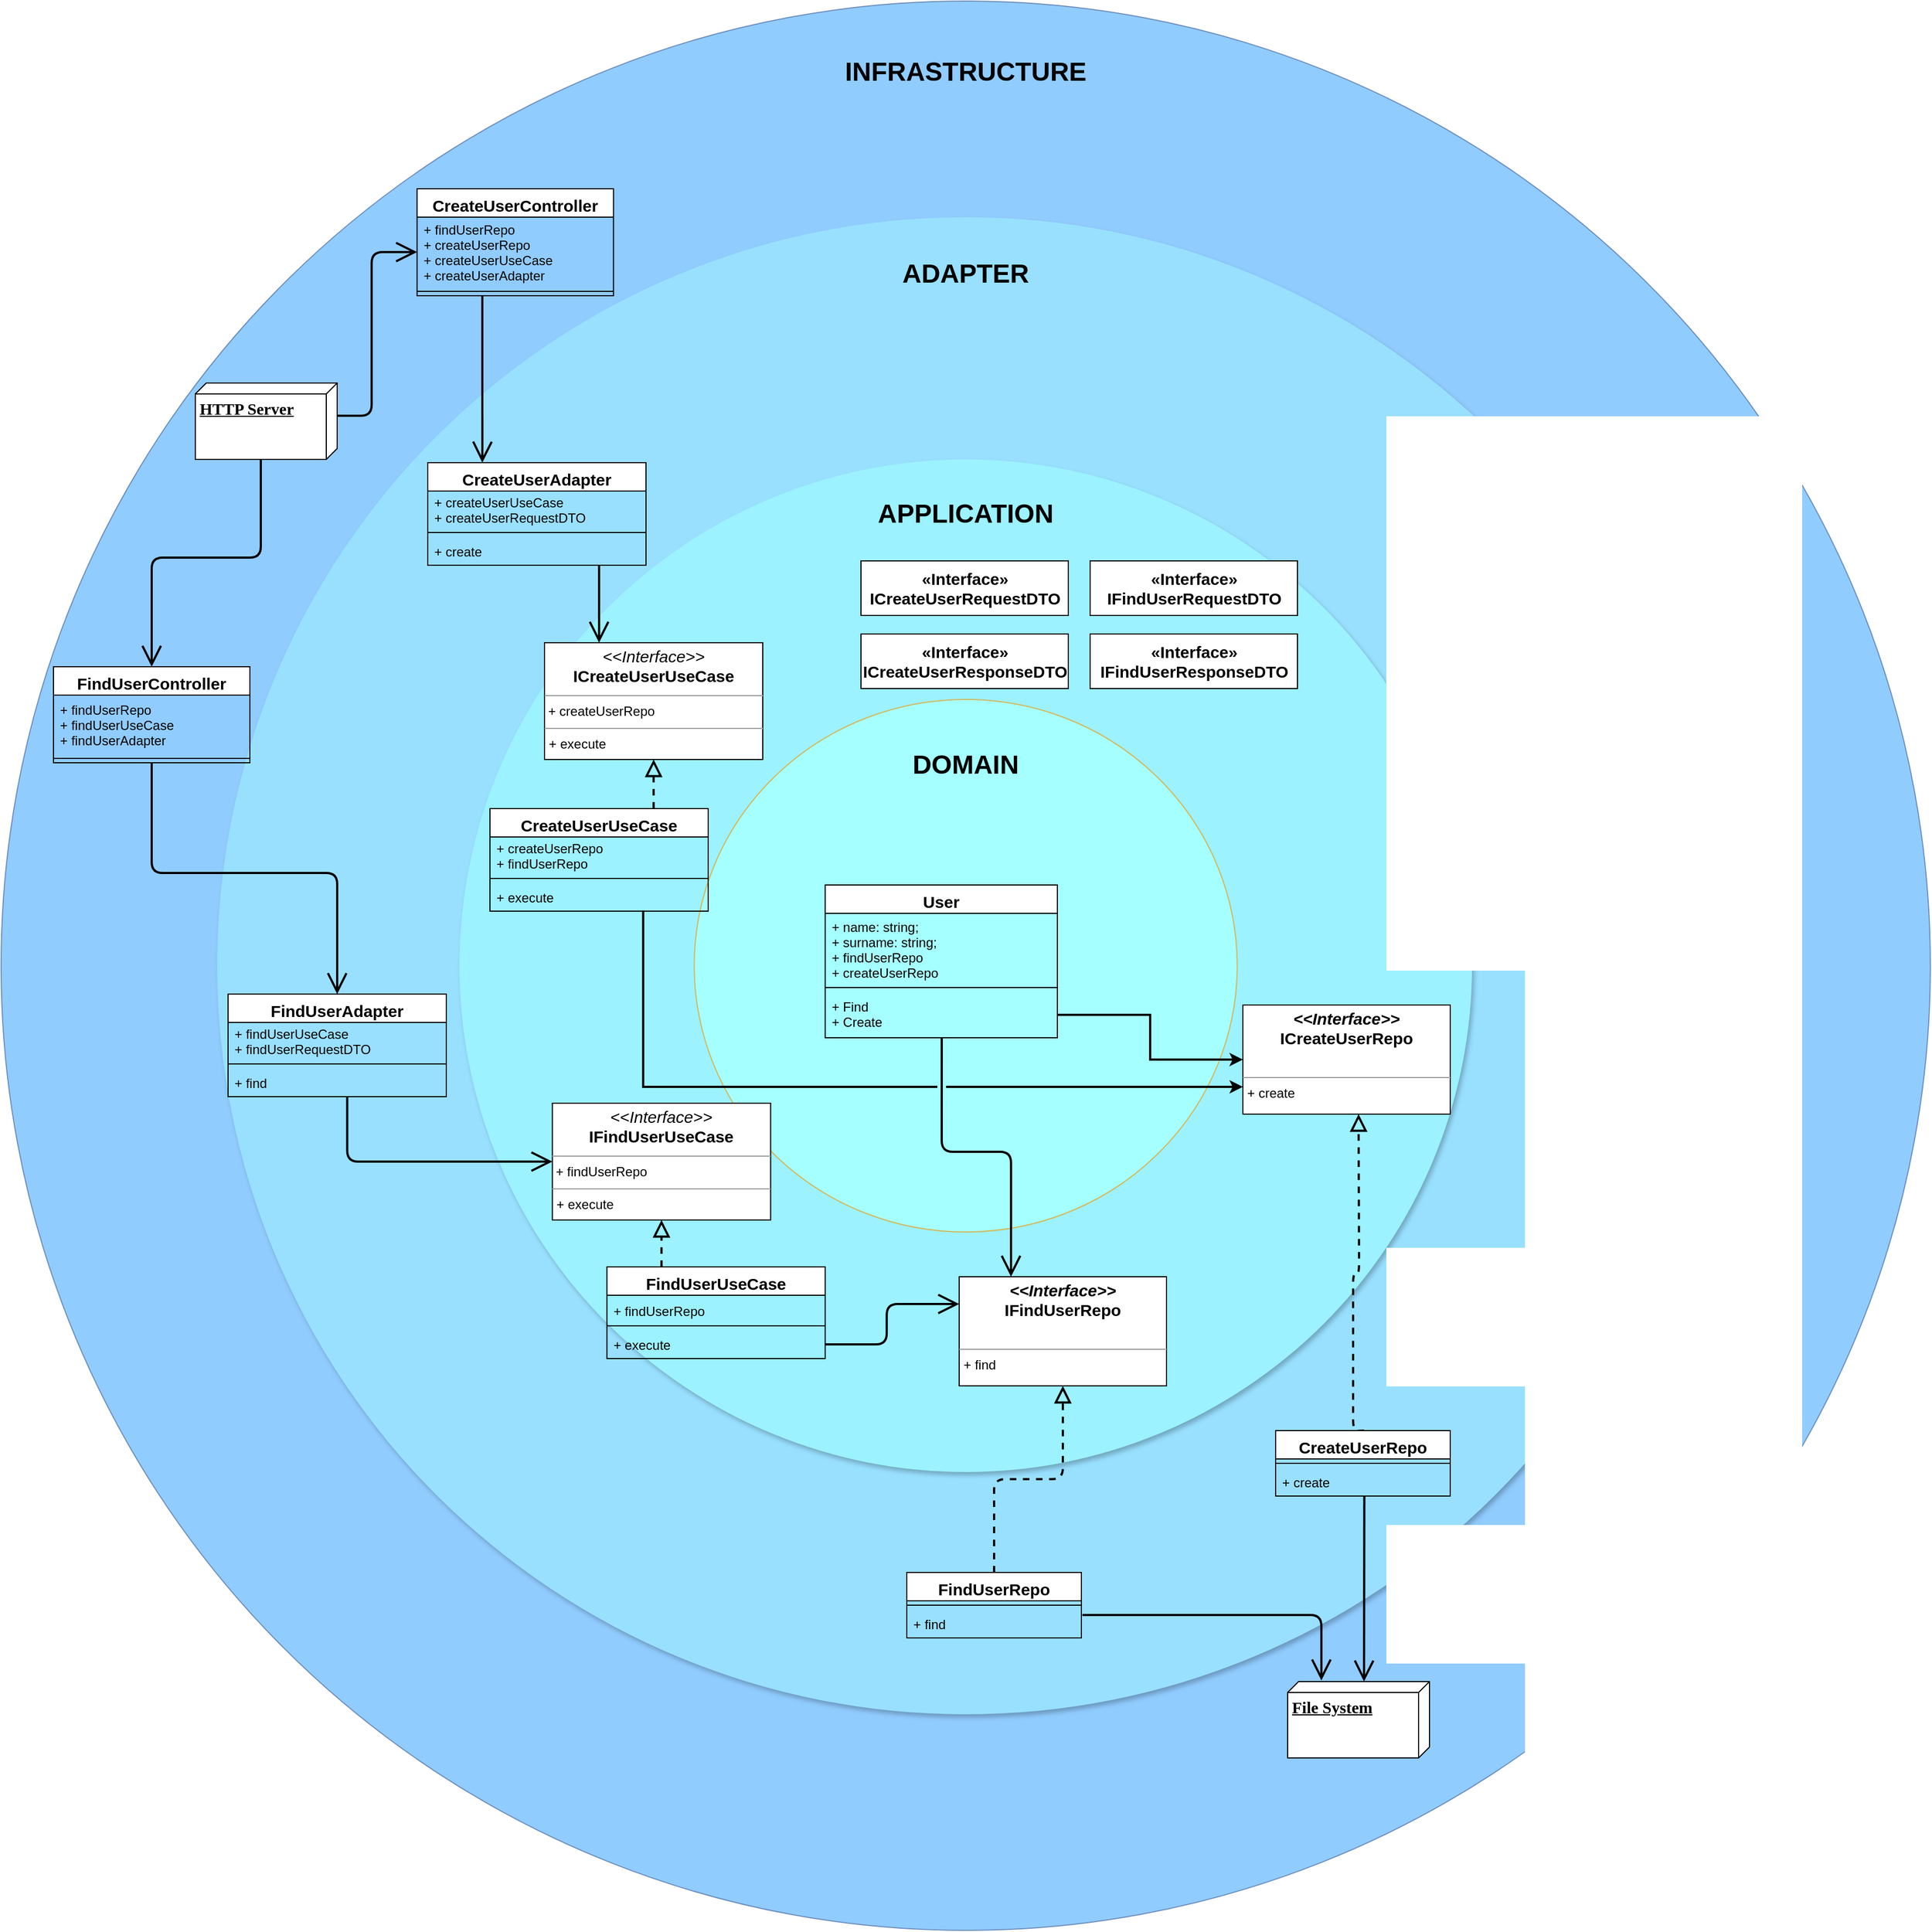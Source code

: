 <mxfile version="13.2.4" type="device"><diagram name="Page-1" id="42789a77-a242-8287-6e28-9cd8cfd52e62"><mxGraphModel dx="1877" dy="1405" grid="1" gridSize="10" guides="1" tooltips="1" connect="1" arrows="1" fold="1" page="1" pageScale="1" pageWidth="1100" pageHeight="850" background="#ffffff" math="0" shadow="0"><root><mxCell id="0"/><mxCell id="1" parent="0"/><mxCell id="o734au2BCI9ecEpmHBk2-1" value="" style="ellipse;whiteSpace=wrap;html=1;fillColor=#91CCFF;strokeColor=#6c8ebf;movable=0;resizable=0;rotatable=0;deletable=0;editable=0;connectable=0;" parent="1" vertex="1"><mxGeometry x="-358" y="-460" width="1768" height="1768" as="geometry"/></mxCell><mxCell id="YyBKXNyr5iHtECvzSVYQ-1" value="" style="ellipse;whiteSpace=wrap;html=1;fillColor=#99E0FF;strokeColor=none;movable=0;resizable=0;rotatable=0;deletable=0;editable=0;connectable=0;gradientColor=none;shadow=1;" parent="1" vertex="1"><mxGeometry x="-160.0" y="-262.0" width="1372" height="1372" as="geometry"/></mxCell><mxCell id="o734au2BCI9ecEpmHBk2-2" value="" style="ellipse;whiteSpace=wrap;html=1;fillColor=#9CF2FF;strokeColor=none;movable=0;resizable=0;rotatable=0;deletable=0;editable=0;connectable=0;gradientColor=none;shadow=1;" parent="1" vertex="1"><mxGeometry x="62.0" y="-40.0" width="928" height="928" as="geometry"/></mxCell><mxCell id="o734au2BCI9ecEpmHBk2-3" value="" style="ellipse;whiteSpace=wrap;html=1;fillColor=#A6FFFF;strokeColor=#d6b656;movable=0;resizable=0;rotatable=0;deletable=0;editable=0;connectable=0;" parent="1" vertex="1"><mxGeometry x="277.21" y="179.995" width="497.58" height="488.01" as="geometry"/></mxCell><mxCell id="o734au2BCI9ecEpmHBk2-14" value="&lt;b&gt;&lt;font style=&quot;font-size: 24px&quot;&gt;DOMAIN&lt;/font&gt;&lt;/b&gt;" style="text;html=1;strokeColor=none;fillColor=none;align=center;verticalAlign=middle;whiteSpace=wrap;rounded=0;" parent="1" vertex="1"><mxGeometry x="422.0" y="210" width="208" height="60" as="geometry"/></mxCell><mxCell id="fRrWs5eCOjbSeW_N8ogY-36" value="" style="endArrow=block;html=1;strokeWidth=2;fontSize=15;exitX=0.5;exitY=0;exitDx=0;exitDy=0;edgeStyle=orthogonalEdgeStyle;endFill=0;endSize=11;jumpStyle=gap;dashed=1;" parent="1" edge="1"><mxGeometry width="50" height="50" relative="1" as="geometry"><mxPoint x="891" y="850" as="sourcePoint"/><mxPoint x="886" y="560" as="targetPoint"/></mxGeometry></mxCell><mxCell id="fRrWs5eCOjbSeW_N8ogY-48" style="edgeStyle=orthogonalEdgeStyle;rounded=1;html=1;labelBackgroundColor=none;startArrow=none;startFill=0;startSize=5;endArrow=open;endFill=0;endSize=15;jettySize=auto;orthogonalLoop=1;strokeWidth=2;fontFamily=Verdana;fontSize=8;jumpStyle=gap;jumpSize=10;entryX=0;entryY=0.5;entryDx=0;entryDy=0;exitX=0;exitY=0;exitDx=30;exitDy=0;exitPerimeter=0;" parent="1" source="fRrWs5eCOjbSeW_N8ogY-56" target="fRrWs5eCOjbSeW_N8ogY-38" edge="1"><mxGeometry relative="1" as="geometry"><mxPoint x="-68.32" y="-23.324" as="sourcePoint"/><mxPoint x="-70" y="-201.0" as="targetPoint"/></mxGeometry></mxCell><mxCell id="fRrWs5eCOjbSeW_N8ogY-52" value="&lt;b&gt;&lt;font style=&quot;font-size: 24px&quot;&gt;APPLICATION&lt;/font&gt;&lt;/b&gt;" style="text;html=1;strokeColor=none;fillColor=none;align=center;verticalAlign=middle;whiteSpace=wrap;rounded=0;" parent="1" vertex="1"><mxGeometry x="422" y="-20" width="208" height="60" as="geometry"/></mxCell><mxCell id="fRrWs5eCOjbSeW_N8ogY-56" value="&lt;b&gt;HTTP Server&lt;/b&gt;" style="verticalAlign=top;align=left;spacingTop=8;spacingLeft=2;spacingRight=12;shape=cube;size=10;direction=south;fontStyle=4;html=1;fontFamily=Tahoma;fontSize=15;" parent="1" vertex="1"><mxGeometry x="-180" y="-110" width="130" height="70" as="geometry"/></mxCell><mxCell id="fRrWs5eCOjbSeW_N8ogY-58" value="&lt;b&gt;&lt;font style=&quot;font-size: 24px&quot;&gt;ADAPTER&lt;/font&gt;&lt;/b&gt;" style="text;html=1;strokeColor=none;fillColor=none;align=center;verticalAlign=middle;whiteSpace=wrap;rounded=0;" parent="1" vertex="1"><mxGeometry x="422.0" y="-240" width="208" height="60" as="geometry"/></mxCell><mxCell id="fRrWs5eCOjbSeW_N8ogY-59" value="&lt;span style=&quot;font-size: 24px&quot;&gt;&lt;b&gt;INFRASTRUCTURE&lt;/b&gt;&lt;/span&gt;" style="text;html=1;strokeColor=none;fillColor=none;align=center;verticalAlign=middle;whiteSpace=wrap;rounded=0;" parent="1" vertex="1"><mxGeometry x="422.0" y="-425" width="208" height="60" as="geometry"/></mxCell><mxCell id="3Bo6W7wJz-E5Niqd4K7Z-1" value="&lt;b&gt;«Interface»&lt;/b&gt;&lt;br&gt;&lt;b&gt;ICreateUserRequestDTO&lt;/b&gt;" style="html=1;fontSize=15;" parent="1" vertex="1"><mxGeometry x="430" y="53" width="190" height="50" as="geometry"/></mxCell><mxCell id="3Bo6W7wJz-E5Niqd4K7Z-14" value="" style="endArrow=block;html=1;strokeWidth=2;fontSize=15;exitX=0.75;exitY=0;exitDx=0;exitDy=0;edgeStyle=orthogonalEdgeStyle;endFill=0;endSize=11;jumpStyle=gap;entryX=0.5;entryY=1;entryDx=0;entryDy=0;dashed=1;" parent="1" source="fRrWs5eCOjbSeW_N8ogY-22" target="3Bo6W7wJz-E5Niqd4K7Z-21" edge="1"><mxGeometry width="50" height="50" relative="1" as="geometry"><mxPoint x="950.0" y="1039" as="sourcePoint"/><mxPoint x="790.0" y="708.01" as="targetPoint"/></mxGeometry></mxCell><mxCell id="3Bo6W7wJz-E5Niqd4K7Z-15" value="&lt;p style=&quot;margin: 4px 0px 0px ; text-align: center ; font-size: 15px&quot;&gt;&lt;b&gt;&lt;font style=&quot;font-size: 15px&quot;&gt;&lt;i&gt;&amp;lt;&amp;lt;Interface&amp;gt;&amp;gt;&lt;/i&gt;&lt;br&gt;IFindUserRepo&lt;/font&gt;&lt;/b&gt;&lt;/p&gt;&lt;font style=&quot;font-size: 15px&quot;&gt;&lt;br&gt;&lt;/font&gt;&lt;hr size=&quot;1&quot; style=&quot;font-size: 15px&quot;&gt;&lt;p style=&quot;margin: 0px 0px 0px 4px&quot;&gt;&lt;font style=&quot;font-size: 12px&quot;&gt;+ find&lt;/font&gt;&lt;br&gt;&lt;/p&gt;" style="verticalAlign=middle;align=left;overflow=fill;fontSize=12;fontFamily=Helvetica;html=1;" parent="1" vertex="1"><mxGeometry x="520" y="709.01" width="190" height="100" as="geometry"/></mxCell><mxCell id="3Bo6W7wJz-E5Niqd4K7Z-21" value="&lt;p style=&quot;margin: 4px 0px 0px ; text-align: center ; font-size: 15px&quot;&gt;&lt;font style=&quot;font-size: 15px&quot;&gt;&lt;i&gt;&amp;lt;&amp;lt;Interface&amp;gt;&amp;gt;&lt;/i&gt;&lt;br&gt;&lt;b&gt;ICreateUserUseCase&lt;/b&gt;&lt;/font&gt;&lt;/p&gt;&lt;hr size=&quot;1&quot; style=&quot;font-size: 15px&quot;&gt;&amp;nbsp;+ createUserRepo&lt;br&gt;&lt;hr size=&quot;1&quot; style=&quot;font-size: 15px&quot;&gt;&lt;p style=&quot;margin: 0px 0px 0px 4px&quot;&gt;&lt;font&gt;&lt;font style=&quot;font-size: 12px&quot;&gt;+ execute&lt;/font&gt;&lt;br&gt;&lt;/font&gt;&lt;/p&gt;" style="verticalAlign=top;align=left;overflow=fill;fontSize=12;fontFamily=Helvetica;html=1;" parent="1" vertex="1"><mxGeometry x="140" y="128" width="200" height="107" as="geometry"/></mxCell><mxCell id="squnIVB4PjrR0A5RWFz2-5" value="&lt;p style=&quot;margin: 4px 0px 0px ; text-align: center ; font-size: 15px&quot;&gt;&lt;b&gt;&lt;font style=&quot;font-size: 15px&quot;&gt;&lt;i&gt;&amp;lt;&amp;lt;Interface&amp;gt;&amp;gt;&lt;/i&gt;&lt;br&gt;ICreateUserRepo&lt;/font&gt;&lt;/b&gt;&lt;/p&gt;&lt;font style=&quot;font-size: 15px&quot;&gt;&lt;br&gt;&lt;/font&gt;&lt;hr size=&quot;1&quot; style=&quot;font-size: 15px&quot;&gt;&lt;p style=&quot;margin: 0px 0px 0px 4px&quot;&gt;&lt;font style=&quot;font-size: 12px&quot;&gt;+ create&lt;/font&gt;&lt;br&gt;&lt;/p&gt;" style="verticalAlign=middle;align=left;overflow=fill;fontSize=12;fontFamily=Helvetica;html=1;" parent="1" vertex="1"><mxGeometry x="780" y="460" width="190" height="100" as="geometry"/></mxCell><mxCell id="squnIVB4PjrR0A5RWFz2-62" style="edgeStyle=orthogonalEdgeStyle;rounded=0;orthogonalLoop=1;jettySize=auto;html=1;entryX=0;entryY=0.5;entryDx=0;entryDy=0;fontSize=10;exitX=1;exitY=0.5;exitDx=0;exitDy=0;strokeWidth=2;" parent="1" source="squnIVB4PjrR0A5RWFz2-4" target="squnIVB4PjrR0A5RWFz2-5" edge="1"><mxGeometry relative="1" as="geometry"><mxPoint x="650" y="580" as="sourcePoint"/></mxGeometry></mxCell><mxCell id="squnIVB4PjrR0A5RWFz2-10" value="&lt;p style=&quot;margin: 4px 0px 0px ; text-align: center ; font-size: 15px&quot;&gt;&lt;font style=&quot;font-size: 15px&quot;&gt;&lt;i&gt;&amp;lt;&amp;lt;Interface&amp;gt;&amp;gt;&lt;/i&gt;&lt;br&gt;&lt;b&gt;IFindUserUseCase&lt;/b&gt;&lt;/font&gt;&lt;/p&gt;&lt;hr size=&quot;1&quot; style=&quot;font-size: 15px&quot;&gt;&amp;nbsp;+ findUserRepo&lt;br&gt;&lt;hr size=&quot;1&quot; style=&quot;font-size: 15px&quot;&gt;&lt;p style=&quot;margin: 0px 0px 0px 4px&quot;&gt;&lt;font&gt;&lt;font style=&quot;font-size: 12px&quot;&gt;+ execute&lt;/font&gt;&lt;br&gt;&lt;/font&gt;&lt;/p&gt;" style="verticalAlign=top;align=left;overflow=fill;fontSize=12;fontFamily=Helvetica;html=1;" parent="1" vertex="1"><mxGeometry x="147.21" y="550" width="200" height="107" as="geometry"/></mxCell><mxCell id="squnIVB4PjrR0A5RWFz2-11" value="" style="endArrow=block;html=1;strokeWidth=2;fontSize=15;exitX=0.25;exitY=0;exitDx=0;exitDy=0;edgeStyle=orthogonalEdgeStyle;endFill=0;endSize=11;jumpStyle=gap;entryX=0.5;entryY=1;entryDx=0;entryDy=0;dashed=1;" parent="1" source="squnIVB4PjrR0A5RWFz2-6" target="squnIVB4PjrR0A5RWFz2-10" edge="1"><mxGeometry width="50" height="50" relative="1" as="geometry"><mxPoint x="183.605" y="328.5" as="sourcePoint"/><mxPoint x="250" y="280" as="targetPoint"/></mxGeometry></mxCell><mxCell id="squnIVB4PjrR0A5RWFz2-15" value="" style="endArrow=block;html=1;strokeWidth=2;fontSize=15;exitX=0.5;exitY=0;exitDx=0;exitDy=0;edgeStyle=orthogonalEdgeStyle;endFill=0;endSize=11;jumpStyle=gap;dashed=1;entryX=0.5;entryY=1;entryDx=0;entryDy=0;" parent="1" source="squnIVB4PjrR0A5RWFz2-12" target="3Bo6W7wJz-E5Niqd4K7Z-15" edge="1"><mxGeometry width="50" height="50" relative="1" as="geometry"><mxPoint x="990" y="1000" as="sourcePoint"/><mxPoint x="879.8" y="560" as="targetPoint"/></mxGeometry></mxCell><mxCell id="squnIVB4PjrR0A5RWFz2-16" value="&lt;b&gt;«Interface»&lt;/b&gt;&lt;br&gt;&lt;b&gt;ICreateUserResponseDTO&lt;/b&gt;" style="html=1;fontSize=15;" parent="1" vertex="1"><mxGeometry x="430" y="120" width="190" height="50" as="geometry"/></mxCell><mxCell id="squnIVB4PjrR0A5RWFz2-17" value="&lt;b&gt;«Interface»&lt;/b&gt;&lt;br&gt;&lt;b&gt;IFindUserResponseDTO&lt;/b&gt;" style="html=1;fontSize=15;" parent="1" vertex="1"><mxGeometry x="640" y="120" width="190" height="50" as="geometry"/></mxCell><mxCell id="squnIVB4PjrR0A5RWFz2-18" value="&lt;b&gt;«Interface»&lt;/b&gt;&lt;br&gt;&lt;b&gt;IFindUserRequestDTO&lt;/b&gt;" style="html=1;fontSize=15;" parent="1" vertex="1"><mxGeometry x="640.01" y="53" width="190" height="50" as="geometry"/></mxCell><mxCell id="squnIVB4PjrR0A5RWFz2-44" style="edgeStyle=orthogonalEdgeStyle;rounded=1;html=1;labelBackgroundColor=none;startArrow=none;startFill=0;startSize=5;endArrow=open;endFill=0;endSize=15;jettySize=auto;orthogonalLoop=1;strokeWidth=2;fontFamily=Verdana;fontSize=8;jumpStyle=gap;jumpSize=10;entryX=0;entryY=0.5;entryDx=0;entryDy=0;exitX=0.546;exitY=0.998;exitDx=0;exitDy=0;exitPerimeter=0;" parent="1" source="squnIVB4PjrR0A5RWFz2-37" target="squnIVB4PjrR0A5RWFz2-10" edge="1"><mxGeometry relative="1" as="geometry"><mxPoint x="-40" y="380" as="sourcePoint"/><mxPoint x="-170" y="50.0" as="targetPoint"/></mxGeometry></mxCell><mxCell id="squnIVB4PjrR0A5RWFz2-52" style="edgeStyle=orthogonalEdgeStyle;rounded=1;html=1;labelBackgroundColor=none;startArrow=none;startFill=0;startSize=5;endArrow=open;endFill=0;endSize=15;jettySize=auto;orthogonalLoop=1;strokeWidth=2;fontFamily=Verdana;fontSize=8;jumpStyle=gap;jumpSize=10;exitX=1;exitY=0.5;exitDx=0;exitDy=0;entryX=0;entryY=0.25;entryDx=0;entryDy=0;" parent="1" source="squnIVB4PjrR0A5RWFz2-9" target="3Bo6W7wJz-E5Niqd4K7Z-15" edge="1"><mxGeometry relative="1" as="geometry"><mxPoint x="-85.2" y="384.702" as="sourcePoint"/><mxPoint x="450" y="470" as="targetPoint"/></mxGeometry></mxCell><mxCell id="squnIVB4PjrR0A5RWFz2-53" style="edgeStyle=orthogonalEdgeStyle;rounded=1;html=1;labelBackgroundColor=none;startArrow=none;startFill=0;startSize=5;endArrow=open;endFill=0;endSize=15;jettySize=auto;orthogonalLoop=1;strokeWidth=2;fontFamily=Verdana;fontSize=8;jumpStyle=gap;jumpSize=10;exitX=0.502;exitY=1;exitDx=0;exitDy=0;entryX=0.25;entryY=0;entryDx=0;entryDy=0;exitPerimeter=0;shadow=0;strokeColor=#000000;" parent="1" source="squnIVB4PjrR0A5RWFz2-4" target="3Bo6W7wJz-E5Niqd4K7Z-15" edge="1"><mxGeometry relative="1" as="geometry"><mxPoint x="320" y="513.5" as="sourcePoint"/><mxPoint x="680" y="680" as="targetPoint"/></mxGeometry></mxCell><mxCell id="squnIVB4PjrR0A5RWFz2-1" value="User" style="swimlane;fontStyle=1;align=center;verticalAlign=top;childLayout=stackLayout;horizontal=1;startSize=26;horizontalStack=0;resizeParent=1;resizeParentMax=0;resizeLast=0;collapsible=1;marginBottom=0;fontSize=15;" parent="1" vertex="1"><mxGeometry x="397.21" y="350" width="212.79" height="140" as="geometry"/></mxCell><mxCell id="squnIVB4PjrR0A5RWFz2-2" value="+ name: string;&#10;+ surname: string;&#10;+ findUserRepo&#10;+ createUserRepo" style="text;strokeColor=none;fillColor=none;align=left;verticalAlign=bottom;spacingLeft=4;spacingRight=4;overflow=hidden;rotatable=0;points=[[0,0.5],[1,0.5]];portConstraint=eastwest;" parent="squnIVB4PjrR0A5RWFz2-1" vertex="1"><mxGeometry y="26" width="212.79" height="64" as="geometry"/></mxCell><mxCell id="squnIVB4PjrR0A5RWFz2-3" value="" style="line;strokeWidth=1;fillColor=none;align=left;verticalAlign=middle;spacingTop=-1;spacingLeft=3;spacingRight=3;rotatable=0;labelPosition=right;points=[];portConstraint=eastwest;" parent="squnIVB4PjrR0A5RWFz2-1" vertex="1"><mxGeometry y="90" width="212.79" height="8" as="geometry"/></mxCell><mxCell id="squnIVB4PjrR0A5RWFz2-4" value="+ Find&#10;+ Create" style="text;strokeColor=none;fillColor=none;align=left;verticalAlign=top;spacingLeft=4;spacingRight=4;overflow=hidden;rotatable=0;points=[[0,0.5],[1,0.5]];portConstraint=eastwest;" parent="squnIVB4PjrR0A5RWFz2-1" vertex="1"><mxGeometry y="98" width="212.79" height="42" as="geometry"/></mxCell><mxCell id="squnIVB4PjrR0A5RWFz2-60" style="edgeStyle=orthogonalEdgeStyle;rounded=1;html=1;labelBackgroundColor=none;startArrow=none;startFill=0;startSize=5;endArrow=open;endFill=0;endSize=15;jettySize=auto;orthogonalLoop=1;strokeWidth=2;fontFamily=Verdana;fontSize=8;jumpStyle=gap;jumpSize=10;entryX=0.25;entryY=0;entryDx=0;entryDy=0;exitX=0.785;exitY=0.987;exitDx=0;exitDy=0;exitPerimeter=0;" parent="1" source="squnIVB4PjrR0A5RWFz2-59" target="3Bo6W7wJz-E5Niqd4K7Z-21" edge="1"><mxGeometry relative="1" as="geometry"><mxPoint x="50" y="130" as="sourcePoint"/><mxPoint x="160" y="563.5" as="targetPoint"/></mxGeometry></mxCell><mxCell id="6j7XvGcj5Uo6BQw1u6fz-1" style="edgeStyle=orthogonalEdgeStyle;rounded=1;html=1;labelBackgroundColor=none;startArrow=none;startFill=0;startSize=5;endArrow=open;endFill=0;endSize=15;jettySize=auto;orthogonalLoop=1;strokeWidth=2;fontFamily=Verdana;fontSize=8;jumpStyle=gap;jumpSize=10;entryX=0.25;entryY=0;entryDx=0;entryDy=0;" edge="1" parent="1" target="squnIVB4PjrR0A5RWFz2-56"><mxGeometry relative="1" as="geometry"><mxPoint x="83" y="-190" as="sourcePoint"/><mxPoint x="-128" y="333" as="targetPoint"/></mxGeometry></mxCell><mxCell id="squnIVB4PjrR0A5RWFz2-56" value="CreateUserAdapter" style="swimlane;fontStyle=1;align=center;verticalAlign=top;childLayout=stackLayout;horizontal=1;startSize=26;horizontalStack=0;resizeParent=1;resizeParentMax=0;resizeLast=0;collapsible=1;marginBottom=0;fontSize=15;" parent="1" vertex="1"><mxGeometry x="33" y="-37" width="200" height="94" as="geometry"/></mxCell><mxCell id="squnIVB4PjrR0A5RWFz2-57" value="+ createUserUseCase&#10;+ createUserRequestDTO" style="text;strokeColor=none;fillColor=none;align=left;verticalAlign=bottom;spacingLeft=4;spacingRight=4;overflow=hidden;rotatable=0;points=[[0,0.5],[1,0.5]];portConstraint=eastwest;" parent="squnIVB4PjrR0A5RWFz2-56" vertex="1"><mxGeometry y="26" width="200" height="34" as="geometry"/></mxCell><mxCell id="squnIVB4PjrR0A5RWFz2-58" value="" style="line;strokeWidth=1;fillColor=none;align=left;verticalAlign=middle;spacingTop=-1;spacingLeft=3;spacingRight=3;rotatable=0;labelPosition=right;points=[];portConstraint=eastwest;" parent="squnIVB4PjrR0A5RWFz2-56" vertex="1"><mxGeometry y="60" width="200" height="8" as="geometry"/></mxCell><mxCell id="squnIVB4PjrR0A5RWFz2-59" value="+ create" style="text;strokeColor=none;fillColor=none;align=left;verticalAlign=top;spacingLeft=4;spacingRight=4;overflow=hidden;rotatable=0;points=[[0,0.5],[1,0.5]];portConstraint=eastwest;" parent="squnIVB4PjrR0A5RWFz2-56" vertex="1"><mxGeometry y="68" width="200" height="26" as="geometry"/></mxCell><mxCell id="squnIVB4PjrR0A5RWFz2-12" value="FindUserRepo" style="swimlane;fontStyle=1;align=center;verticalAlign=top;childLayout=stackLayout;horizontal=1;startSize=26;horizontalStack=0;resizeParent=1;resizeParentMax=0;resizeLast=0;collapsible=1;marginBottom=0;fontSize=15;" parent="1" vertex="1"><mxGeometry x="472" y="980" width="160" height="60" as="geometry"/></mxCell><mxCell id="squnIVB4PjrR0A5RWFz2-13" value="" style="line;strokeWidth=1;fillColor=none;align=left;verticalAlign=middle;spacingTop=-1;spacingLeft=3;spacingRight=3;rotatable=0;labelPosition=right;points=[];portConstraint=eastwest;" parent="squnIVB4PjrR0A5RWFz2-12" vertex="1"><mxGeometry y="26" width="160" height="8" as="geometry"/></mxCell><mxCell id="squnIVB4PjrR0A5RWFz2-14" value="+ find" style="text;strokeColor=none;fillColor=none;align=left;verticalAlign=top;spacingLeft=4;spacingRight=4;overflow=hidden;rotatable=0;points=[[0,0.5],[1,0.5]];portConstraint=eastwest;" parent="squnIVB4PjrR0A5RWFz2-12" vertex="1"><mxGeometry y="34" width="160" height="26" as="geometry"/></mxCell><mxCell id="fRrWs5eCOjbSeW_N8ogY-32" value="CreateUserRepo" style="swimlane;fontStyle=1;align=center;verticalAlign=top;childLayout=stackLayout;horizontal=1;startSize=26;horizontalStack=0;resizeParent=1;resizeParentMax=0;resizeLast=0;collapsible=1;marginBottom=0;fontSize=15;" parent="1" vertex="1"><mxGeometry x="810" y="850" width="160" height="60" as="geometry"/></mxCell><mxCell id="fRrWs5eCOjbSeW_N8ogY-34" value="" style="line;strokeWidth=1;fillColor=none;align=left;verticalAlign=middle;spacingTop=-1;spacingLeft=3;spacingRight=3;rotatable=0;labelPosition=right;points=[];portConstraint=eastwest;" parent="fRrWs5eCOjbSeW_N8ogY-32" vertex="1"><mxGeometry y="26" width="160" height="8" as="geometry"/></mxCell><mxCell id="fRrWs5eCOjbSeW_N8ogY-35" value="+ create" style="text;strokeColor=none;fillColor=none;align=left;verticalAlign=top;spacingLeft=4;spacingRight=4;overflow=hidden;rotatable=0;points=[[0,0.5],[1,0.5]];portConstraint=eastwest;" parent="fRrWs5eCOjbSeW_N8ogY-32" vertex="1"><mxGeometry y="34" width="160" height="26" as="geometry"/></mxCell><mxCell id="6j7XvGcj5Uo6BQw1u6fz-5" value="&lt;b&gt;File System&lt;/b&gt;" style="verticalAlign=top;align=left;spacingTop=8;spacingLeft=2;spacingRight=12;shape=cube;size=10;direction=south;fontStyle=4;html=1;fontFamily=Tahoma;fontSize=15;" vertex="1" parent="1"><mxGeometry x="821" y="1080" width="130" height="70" as="geometry"/></mxCell><mxCell id="6j7XvGcj5Uo6BQw1u6fz-6" style="edgeStyle=orthogonalEdgeStyle;rounded=1;html=1;labelBackgroundColor=none;startArrow=none;startFill=0;startSize=5;endArrow=open;endFill=0;endSize=15;jettySize=auto;orthogonalLoop=1;strokeWidth=2;fontFamily=Verdana;fontSize=8;jumpStyle=gap;jumpSize=10;entryX=0;entryY=0;entryDx=0;entryDy=60;entryPerimeter=0;exitX=0.508;exitY=0.987;exitDx=0;exitDy=0;exitPerimeter=0;" edge="1" parent="1" source="fRrWs5eCOjbSeW_N8ogY-35" target="6j7XvGcj5Uo6BQw1u6fz-5"><mxGeometry relative="1" as="geometry"><mxPoint x="760" y="960" as="sourcePoint"/><mxPoint x="514.5" y="720" as="targetPoint"/></mxGeometry></mxCell><mxCell id="6j7XvGcj5Uo6BQw1u6fz-7" style="edgeStyle=orthogonalEdgeStyle;rounded=1;html=1;labelBackgroundColor=none;startArrow=none;startFill=0;startSize=5;endArrow=open;endFill=0;endSize=15;jettySize=auto;orthogonalLoop=1;strokeWidth=2;fontFamily=Verdana;fontSize=8;jumpStyle=gap;jumpSize=10;entryX=-0.014;entryY=0.762;entryDx=0;entryDy=0;entryPerimeter=0;exitX=1.006;exitY=0.192;exitDx=0;exitDy=0;exitPerimeter=0;" edge="1" parent="1" source="squnIVB4PjrR0A5RWFz2-14" target="6j7XvGcj5Uo6BQw1u6fz-5"><mxGeometry relative="1" as="geometry"><mxPoint x="901.28" y="919.662" as="sourcePoint"/><mxPoint x="890" y="1090" as="targetPoint"/></mxGeometry></mxCell><mxCell id="6j7XvGcj5Uo6BQw1u6fz-12" style="edgeStyle=orthogonalEdgeStyle;rounded=1;html=1;labelBackgroundColor=none;startArrow=none;startFill=0;startSize=5;endArrow=open;endFill=0;endSize=15;jettySize=auto;orthogonalLoop=1;strokeWidth=2;fontFamily=Verdana;fontSize=8;jumpStyle=gap;jumpSize=10;exitX=0;exitY=0;exitDx=70;exitDy=70;exitPerimeter=0;" edge="1" parent="1" source="fRrWs5eCOjbSeW_N8ogY-56" target="6j7XvGcj5Uo6BQw1u6fz-9"><mxGeometry relative="1" as="geometry"><mxPoint x="50" y="-112" as="sourcePoint"/><mxPoint x="93" y="-27" as="targetPoint"/></mxGeometry></mxCell><mxCell id="6j7XvGcj5Uo6BQw1u6fz-13" style="edgeStyle=orthogonalEdgeStyle;rounded=1;html=1;labelBackgroundColor=none;startArrow=none;startFill=0;startSize=5;endArrow=open;endFill=0;endSize=15;jettySize=auto;orthogonalLoop=1;strokeWidth=2;fontFamily=Verdana;fontSize=8;jumpStyle=gap;jumpSize=10;exitX=0.5;exitY=1;exitDx=0;exitDy=0;entryX=0.5;entryY=0;entryDx=0;entryDy=0;" edge="1" parent="1" source="6j7XvGcj5Uo6BQw1u6fz-9" target="squnIVB4PjrR0A5RWFz2-34"><mxGeometry relative="1" as="geometry"><mxPoint x="-110" y="-30" as="sourcePoint"/><mxPoint x="-170" y="92.0" as="targetPoint"/></mxGeometry></mxCell><mxCell id="squnIVB4PjrR0A5RWFz2-34" value="FindUserAdapter" style="swimlane;fontStyle=1;align=center;verticalAlign=top;childLayout=stackLayout;horizontal=1;startSize=26;horizontalStack=0;resizeParent=1;resizeParentMax=0;resizeLast=0;collapsible=1;marginBottom=0;fontSize=15;" parent="1" vertex="1"><mxGeometry x="-150" y="450" width="200" height="94" as="geometry"/></mxCell><mxCell id="squnIVB4PjrR0A5RWFz2-35" value="+ findUserUseCase&#10;+ findUserRequestDTO" style="text;strokeColor=none;fillColor=none;align=left;verticalAlign=bottom;spacingLeft=4;spacingRight=4;overflow=hidden;rotatable=0;points=[[0,0.5],[1,0.5]];portConstraint=eastwest;" parent="squnIVB4PjrR0A5RWFz2-34" vertex="1"><mxGeometry y="26" width="200" height="34" as="geometry"/></mxCell><mxCell id="squnIVB4PjrR0A5RWFz2-36" value="" style="line;strokeWidth=1;fillColor=none;align=left;verticalAlign=middle;spacingTop=-1;spacingLeft=3;spacingRight=3;rotatable=0;labelPosition=right;points=[];portConstraint=eastwest;" parent="squnIVB4PjrR0A5RWFz2-34" vertex="1"><mxGeometry y="60" width="200" height="8" as="geometry"/></mxCell><mxCell id="squnIVB4PjrR0A5RWFz2-37" value="+ find" style="text;strokeColor=none;fillColor=none;align=left;verticalAlign=top;spacingLeft=4;spacingRight=4;overflow=hidden;rotatable=0;points=[[0,0.5],[1,0.5]];portConstraint=eastwest;" parent="squnIVB4PjrR0A5RWFz2-34" vertex="1"><mxGeometry y="68" width="200" height="26" as="geometry"/></mxCell><mxCell id="6j7XvGcj5Uo6BQw1u6fz-15" style="edgeStyle=orthogonalEdgeStyle;rounded=0;orthogonalLoop=1;jettySize=auto;html=1;entryX=0;entryY=0.75;entryDx=0;entryDy=0;fontSize=10;exitX=0.702;exitY=0.974;exitDx=0;exitDy=0;strokeWidth=2;exitPerimeter=0;shadow=0;strokeColor=#000000;jumpStyle=gap;" edge="1" parent="1" source="fRrWs5eCOjbSeW_N8ogY-25" target="squnIVB4PjrR0A5RWFz2-5"><mxGeometry relative="1" as="geometry"><mxPoint x="620" y="479" as="sourcePoint"/><mxPoint x="790.0" y="520" as="targetPoint"/></mxGeometry></mxCell><mxCell id="6j7XvGcj5Uo6BQw1u6fz-9" value="FindUserController" style="swimlane;fontStyle=1;align=center;verticalAlign=top;childLayout=stackLayout;horizontal=1;startSize=26;horizontalStack=0;resizeParent=1;resizeParentMax=0;resizeLast=0;collapsible=1;marginBottom=0;fontSize=15;" vertex="1" parent="1"><mxGeometry x="-310" y="150" width="180" height="88" as="geometry"/></mxCell><mxCell id="6j7XvGcj5Uo6BQw1u6fz-10" value="+ findUserRepo&#10;+ findUserUseCase&#10;+ findUserAdapter" style="text;strokeColor=none;fillColor=none;align=left;verticalAlign=middle;spacingLeft=4;spacingRight=4;overflow=hidden;rotatable=0;points=[[0,0.5],[1,0.5]];portConstraint=eastwest;fontColor=#000000;" vertex="1" parent="6j7XvGcj5Uo6BQw1u6fz-9"><mxGeometry y="26" width="180" height="54" as="geometry"/></mxCell><mxCell id="6j7XvGcj5Uo6BQw1u6fz-11" value="" style="line;strokeWidth=1;fillColor=none;align=left;verticalAlign=middle;spacingTop=-1;spacingLeft=3;spacingRight=3;rotatable=0;labelPosition=right;points=[];portConstraint=eastwest;" vertex="1" parent="6j7XvGcj5Uo6BQw1u6fz-9"><mxGeometry y="80" width="180" height="8" as="geometry"/></mxCell><mxCell id="fRrWs5eCOjbSeW_N8ogY-37" value="CreateUserController" style="swimlane;fontStyle=1;align=center;verticalAlign=top;childLayout=stackLayout;horizontal=1;startSize=26;horizontalStack=0;resizeParent=1;resizeParentMax=0;resizeLast=0;collapsible=1;marginBottom=0;fontSize=15;" parent="1" vertex="1"><mxGeometry x="23.21" y="-288" width="180" height="98" as="geometry"/></mxCell><mxCell id="fRrWs5eCOjbSeW_N8ogY-38" value="+ findUserRepo&#10;+ createUserRepo&#10;+ createUserUseCase&#10;+ createUserAdapter" style="text;strokeColor=none;fillColor=none;align=left;verticalAlign=middle;spacingLeft=4;spacingRight=4;overflow=hidden;rotatable=0;points=[[0,0.5],[1,0.5]];portConstraint=eastwest;fontColor=#000000;" parent="fRrWs5eCOjbSeW_N8ogY-37" vertex="1"><mxGeometry y="26" width="180" height="64" as="geometry"/></mxCell><mxCell id="fRrWs5eCOjbSeW_N8ogY-39" value="" style="line;strokeWidth=1;fillColor=none;align=left;verticalAlign=middle;spacingTop=-1;spacingLeft=3;spacingRight=3;rotatable=0;labelPosition=right;points=[];portConstraint=eastwest;" parent="fRrWs5eCOjbSeW_N8ogY-37" vertex="1"><mxGeometry y="90" width="180" height="8" as="geometry"/></mxCell><mxCell id="squnIVB4PjrR0A5RWFz2-6" value="FindUserUseCase" style="swimlane;fontStyle=1;align=center;verticalAlign=top;childLayout=stackLayout;horizontal=1;startSize=26;horizontalStack=0;resizeParent=1;resizeParentMax=0;resizeLast=0;collapsible=1;marginBottom=0;fontSize=15;" parent="1" vertex="1"><mxGeometry x="197.21" y="700" width="200" height="84" as="geometry"/></mxCell><mxCell id="squnIVB4PjrR0A5RWFz2-22" value="+ findUserRepo" style="text;strokeColor=none;fillColor=none;align=left;verticalAlign=bottom;spacingLeft=4;spacingRight=4;overflow=hidden;rotatable=0;points=[[0,0.5],[1,0.5]];portConstraint=eastwest;" parent="squnIVB4PjrR0A5RWFz2-6" vertex="1"><mxGeometry y="26" width="200" height="24" as="geometry"/></mxCell><mxCell id="squnIVB4PjrR0A5RWFz2-8" value="" style="line;strokeWidth=1;fillColor=none;align=left;verticalAlign=middle;spacingTop=-1;spacingLeft=3;spacingRight=3;rotatable=0;labelPosition=right;points=[];portConstraint=eastwest;" parent="squnIVB4PjrR0A5RWFz2-6" vertex="1"><mxGeometry y="50" width="200" height="8" as="geometry"/></mxCell><mxCell id="squnIVB4PjrR0A5RWFz2-9" value="+ execute" style="text;strokeColor=none;fillColor=none;align=left;verticalAlign=top;spacingLeft=4;spacingRight=4;overflow=hidden;rotatable=0;points=[[0,0.5],[1,0.5]];portConstraint=eastwest;" parent="squnIVB4PjrR0A5RWFz2-6" vertex="1"><mxGeometry y="58" width="200" height="26" as="geometry"/></mxCell><mxCell id="fRrWs5eCOjbSeW_N8ogY-22" value="CreateUserUseCase" style="swimlane;fontStyle=1;align=center;verticalAlign=top;childLayout=stackLayout;horizontal=1;startSize=26;horizontalStack=0;resizeParent=1;resizeParentMax=0;resizeLast=0;collapsible=1;marginBottom=0;fontSize=15;" parent="1" vertex="1"><mxGeometry x="90" y="280" width="200" height="94" as="geometry"/></mxCell><mxCell id="fRrWs5eCOjbSeW_N8ogY-23" value="+ createUserRepo&#10;+ findUserRepo" style="text;strokeColor=none;fillColor=none;align=left;verticalAlign=bottom;spacingLeft=4;spacingRight=4;overflow=hidden;rotatable=0;points=[[0,0.5],[1,0.5]];portConstraint=eastwest;" parent="fRrWs5eCOjbSeW_N8ogY-22" vertex="1"><mxGeometry y="26" width="200" height="34" as="geometry"/></mxCell><mxCell id="fRrWs5eCOjbSeW_N8ogY-24" value="" style="line;strokeWidth=1;fillColor=none;align=left;verticalAlign=middle;spacingTop=-1;spacingLeft=3;spacingRight=3;rotatable=0;labelPosition=right;points=[];portConstraint=eastwest;" parent="fRrWs5eCOjbSeW_N8ogY-22" vertex="1"><mxGeometry y="60" width="200" height="8" as="geometry"/></mxCell><mxCell id="fRrWs5eCOjbSeW_N8ogY-25" value="+ execute" style="text;strokeColor=none;fillColor=none;align=left;verticalAlign=top;spacingLeft=4;spacingRight=4;overflow=hidden;rotatable=0;points=[[0,0.5],[1,0.5]];portConstraint=eastwest;" parent="fRrWs5eCOjbSeW_N8ogY-22" vertex="1"><mxGeometry y="68" width="200" height="26" as="geometry"/></mxCell></root></mxGraphModel></diagram></mxfile>